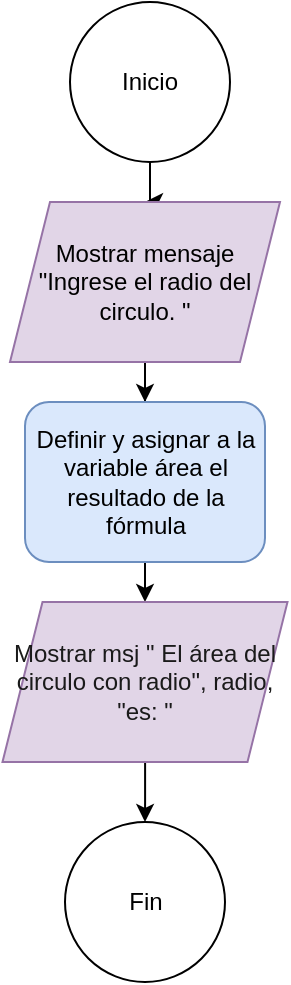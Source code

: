 <mxfile version="24.7.17">
  <diagram name="Página-1" id="sFUSSIIzacfhvfeKCwPQ">
    <mxGraphModel dx="1050" dy="522" grid="1" gridSize="10" guides="1" tooltips="1" connect="1" arrows="1" fold="1" page="1" pageScale="1" pageWidth="827" pageHeight="1169" math="0" shadow="0">
      <root>
        <mxCell id="0" />
        <mxCell id="1" parent="0" />
        <mxCell id="VbSN6ctW5mpbj4Sxh4G6-3" value="" style="edgeStyle=orthogonalEdgeStyle;rounded=0;orthogonalLoop=1;jettySize=auto;html=1;" edge="1" parent="1" source="VbSN6ctW5mpbj4Sxh4G6-1" target="VbSN6ctW5mpbj4Sxh4G6-2">
          <mxGeometry relative="1" as="geometry" />
        </mxCell>
        <mxCell id="VbSN6ctW5mpbj4Sxh4G6-1" value="Inicio" style="ellipse;whiteSpace=wrap;html=1;aspect=fixed;" vertex="1" parent="1">
          <mxGeometry x="360" y="30" width="80" height="80" as="geometry" />
        </mxCell>
        <mxCell id="VbSN6ctW5mpbj4Sxh4G6-5" value="" style="edgeStyle=orthogonalEdgeStyle;rounded=0;orthogonalLoop=1;jettySize=auto;html=1;" edge="1" parent="1" source="VbSN6ctW5mpbj4Sxh4G6-2" target="VbSN6ctW5mpbj4Sxh4G6-4">
          <mxGeometry relative="1" as="geometry" />
        </mxCell>
        <mxCell id="VbSN6ctW5mpbj4Sxh4G6-2" value="Mostrar mensaje &quot;Ingrese el radio del circulo. &quot;" style="shape=parallelogram;perimeter=parallelogramPerimeter;whiteSpace=wrap;html=1;fixedSize=1;fillColor=#e1d5e7;strokeColor=#9673a6;" vertex="1" parent="1">
          <mxGeometry x="330" y="130" width="135" height="80" as="geometry" />
        </mxCell>
        <mxCell id="VbSN6ctW5mpbj4Sxh4G6-10" value="" style="edgeStyle=orthogonalEdgeStyle;rounded=0;orthogonalLoop=1;jettySize=auto;html=1;" edge="1" parent="1" source="VbSN6ctW5mpbj4Sxh4G6-4" target="VbSN6ctW5mpbj4Sxh4G6-9">
          <mxGeometry relative="1" as="geometry" />
        </mxCell>
        <mxCell id="VbSN6ctW5mpbj4Sxh4G6-4" value="Definir y asignar a la variable área el resultado de la fórmula" style="rounded=1;whiteSpace=wrap;html=1;fillColor=#dae8fc;strokeColor=#6c8ebf;" vertex="1" parent="1">
          <mxGeometry x="337.5" y="230" width="120" height="80" as="geometry" />
        </mxCell>
        <mxCell id="VbSN6ctW5mpbj4Sxh4G6-12" value="" style="edgeStyle=orthogonalEdgeStyle;rounded=0;orthogonalLoop=1;jettySize=auto;html=1;" edge="1" parent="1" source="VbSN6ctW5mpbj4Sxh4G6-9" target="VbSN6ctW5mpbj4Sxh4G6-11">
          <mxGeometry relative="1" as="geometry" />
        </mxCell>
        <mxCell id="VbSN6ctW5mpbj4Sxh4G6-9" value="&lt;span style=&quot;color: rgb(26, 26, 26); background-color: transparent;&quot;&gt;Mostrar msj &quot; El área del circulo con radio&quot;, radio, &quot;es: &quot;&lt;/span&gt;" style="shape=parallelogram;perimeter=parallelogramPerimeter;whiteSpace=wrap;html=1;fixedSize=1;fillColor=#e1d5e7;strokeColor=#9673a6;" vertex="1" parent="1">
          <mxGeometry x="326.25" y="330" width="142.5" height="80" as="geometry" />
        </mxCell>
        <mxCell id="VbSN6ctW5mpbj4Sxh4G6-11" value="Fin" style="ellipse;whiteSpace=wrap;html=1;" vertex="1" parent="1">
          <mxGeometry x="357.5" y="440" width="80" height="80" as="geometry" />
        </mxCell>
      </root>
    </mxGraphModel>
  </diagram>
</mxfile>
